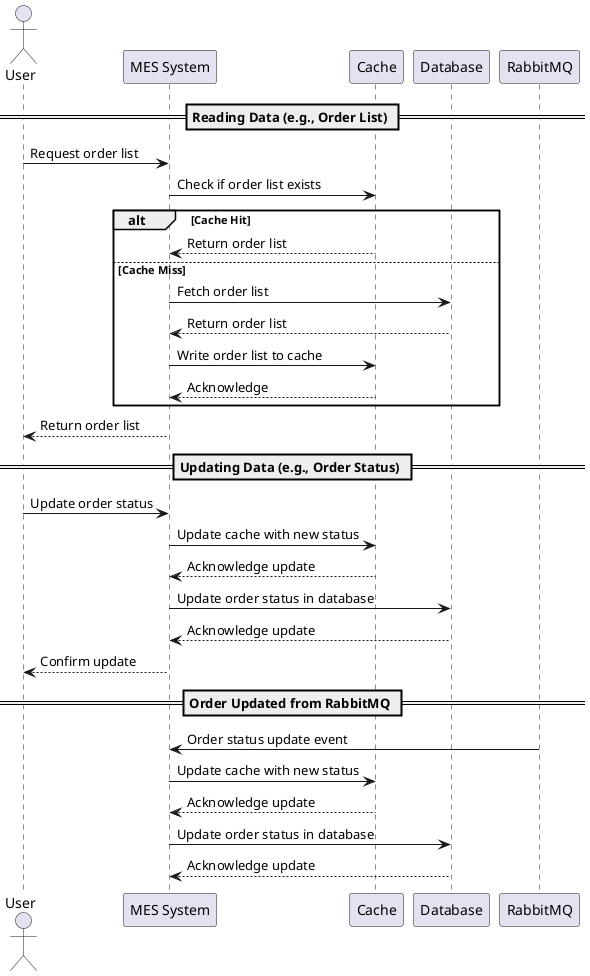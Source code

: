 @startuml
actor User
participant "MES System" as MES
participant "Cache" as Cache
participant "Database" as DB
participant "RabbitMQ" as Broker

== Reading Data (e.g., Order List) ==
User -> MES : Request order list
MES -> Cache : Check if order list exists
alt Cache Hit
    Cache --> MES : Return order list
else Cache Miss
    MES -> DB : Fetch order list
    DB --> MES : Return order list
    MES -> Cache : Write order list to cache
    Cache --> MES : Acknowledge
end
MES --> User : Return order list

== Updating Data (e.g., Order Status) ==
User -> MES : Update order status
MES -> Cache : Update cache with new status
Cache --> MES : Acknowledge update
MES -> DB : Update order status in database
DB --> MES : Acknowledge update
MES --> User : Confirm update

== Order Updated from RabbitMQ ==
Broker -> MES : Order status update event
MES -> Cache : Update cache with new status
Cache --> MES : Acknowledge update
MES -> DB : Update order status in database
DB --> MES : Acknowledge update

@enduml